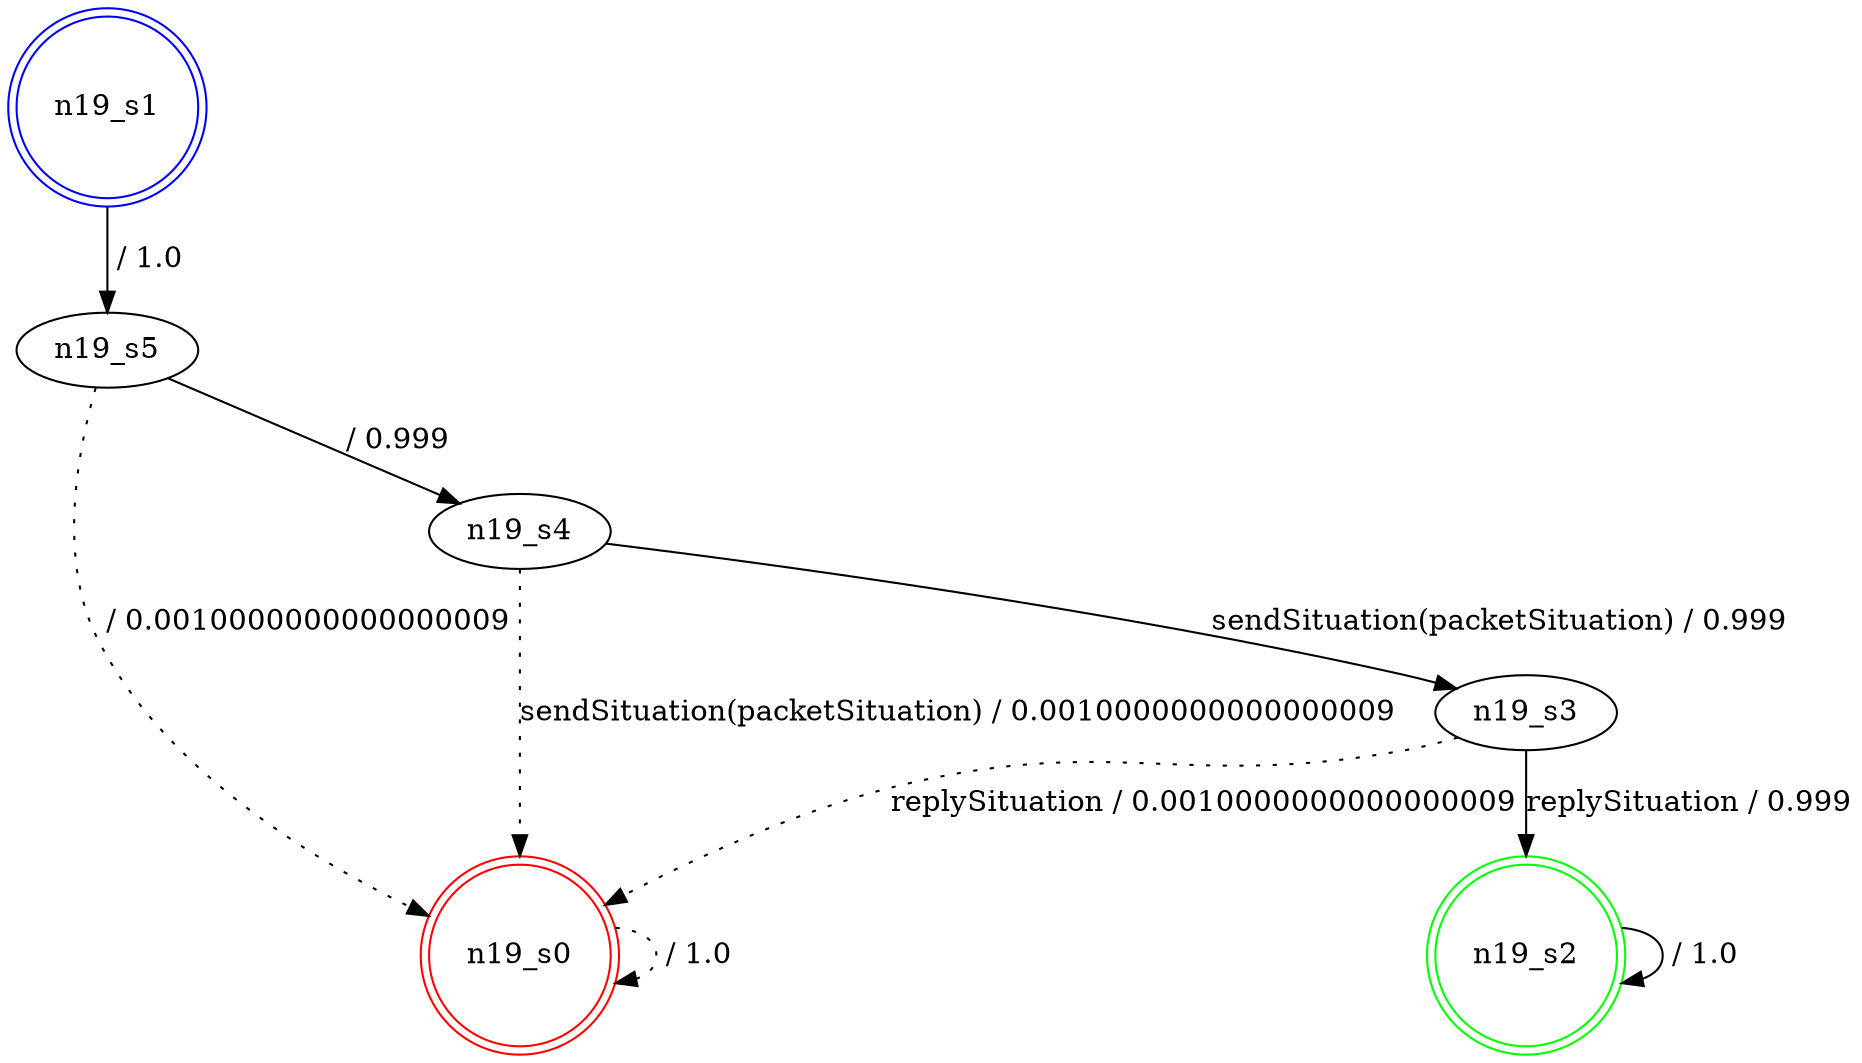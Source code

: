 digraph graphname {
n19_s0 [label="n19_s0",color=red,shape=doublecircle ];
n19_s1 [label="n19_s1",color=blue,shape=doublecircle ];
n19_s2 [label="n19_s2",color=green,shape=doublecircle ];
n19_s3 [label="n19_s3" ];
n19_s4 [label="n19_s4" ];
n19_s5 [label="n19_s5" ];
n19_s0 -> n19_s0 [label=" / 1.0", style=dotted];
n19_s1 -> n19_s5 [label=" / 1.0"];
n19_s2 -> n19_s2 [label=" / 1.0"];
n19_s3 -> n19_s2 [label="replySituation / 0.999"];
n19_s3 -> n19_s0 [label="replySituation / 0.0010000000000000009", style=dotted];
n19_s4 -> n19_s3 [label="sendSituation(packetSituation) / 0.999"];
n19_s4 -> n19_s0 [label="sendSituation(packetSituation) / 0.0010000000000000009", style=dotted];
n19_s5 -> n19_s4 [label=" / 0.999"];
n19_s5 -> n19_s0 [label=" / 0.0010000000000000009", style=dotted];
}